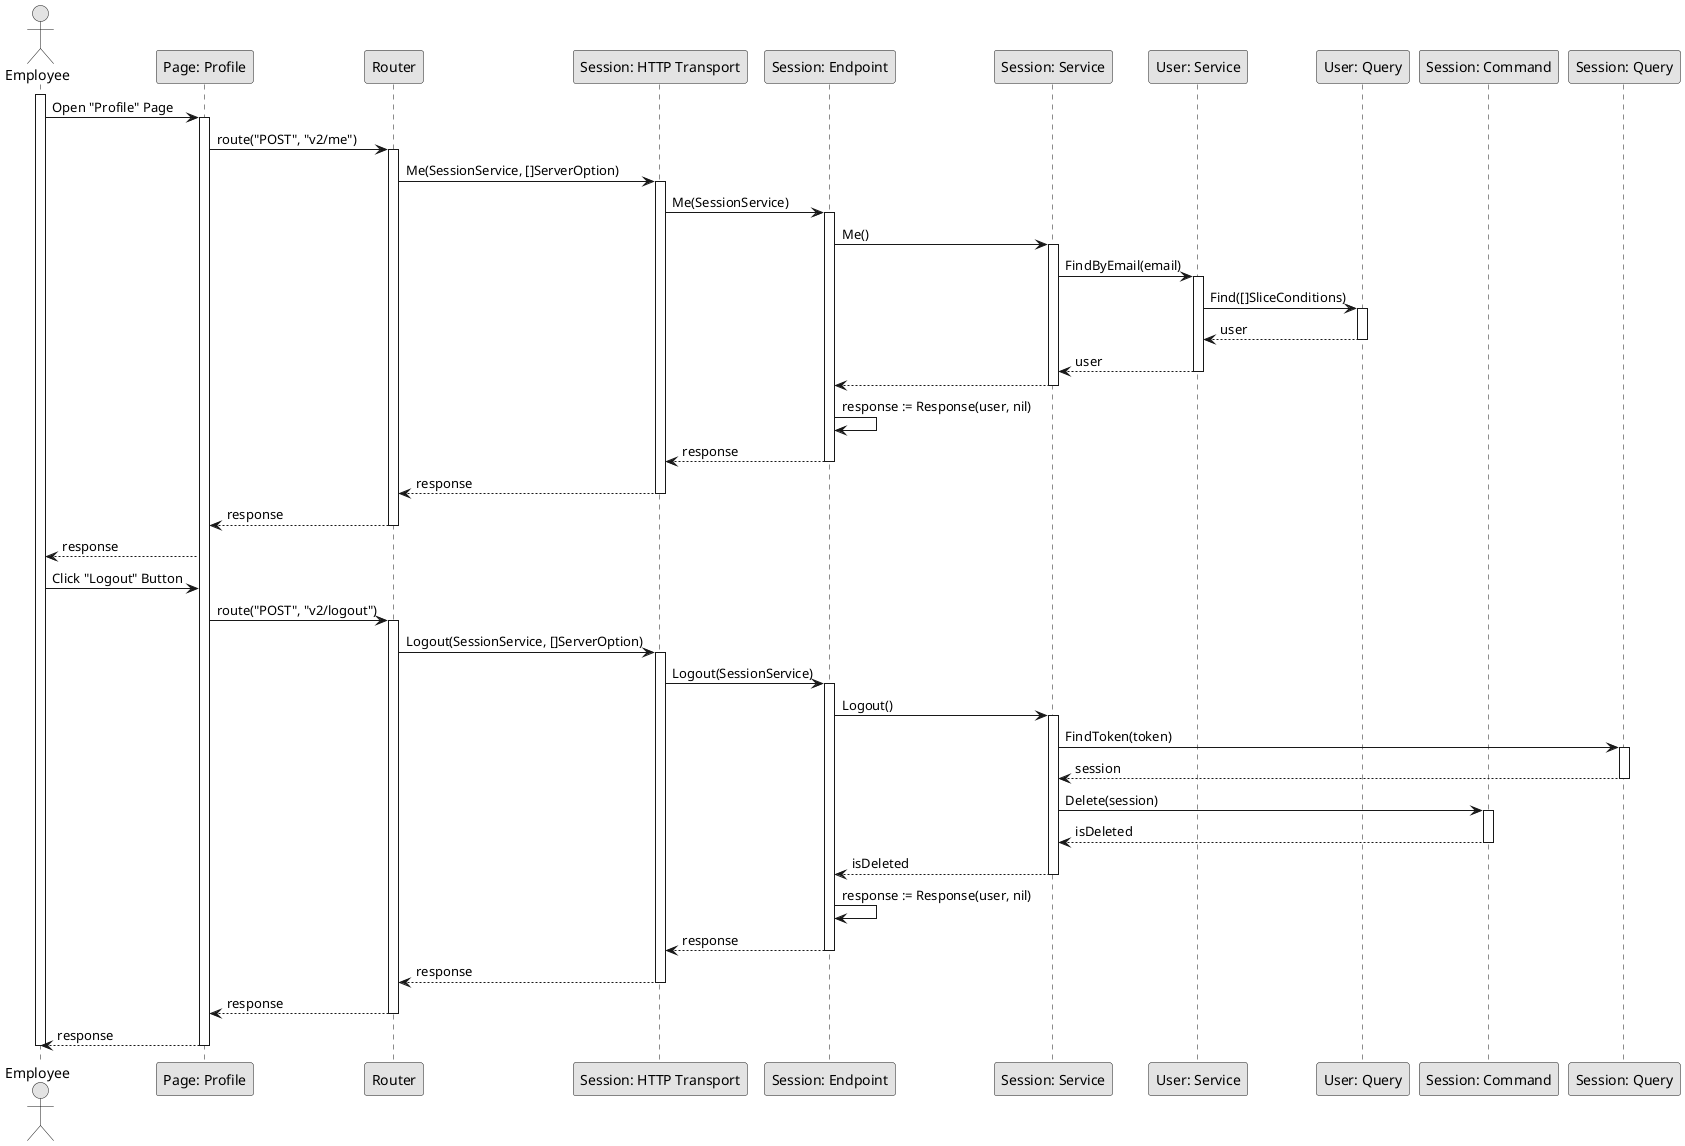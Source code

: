 @startuml Logout

skinparam Monochrome true
skinparam Shadowing false

actor Employee
participant "Page: Profile" as ProfilePage
participant "Router" as Router
participant "Session: HTTP Transport" as SessionHTTPTransport
participant "Session: Endpoint" as SessionEndpoint
participant "Session: Service" as SessionService
participant "User: Service" as UserService
participant "User: Query" as UserQuery
participant "Session: Command" as SessionCommand
participant "Session: Query" as SessionQuery

activate Employee

Employee->ProfilePage: Open "Profile" Page
activate ProfilePage
ProfilePage->Router: route("POST", "v2/me")
activate Router
Router->SessionHTTPTransport: Me(SessionService, []ServerOption)
activate SessionHTTPTransport
SessionHTTPTransport->SessionEndpoint: Me(SessionService)
activate SessionEndpoint
SessionEndpoint->SessionService: Me()
activate SessionService
SessionService->UserService: FindByEmail(email)
activate UserService
UserService->UserQuery: Find([]SliceConditions)
activate UserQuery
UserQuery-->UserService: user
deactivate UserQuery
UserService-->SessionService: user
deactivate UserService
SessionService-->SessionEndpoint
deactivate SessionService
SessionEndpoint->SessionEndpoint: response := Response(user, nil)
SessionEndpoint-->SessionHTTPTransport: response
deactivate SessionEndpoint
SessionHTTPTransport-->Router: response
deactivate SessionHTTPTransport
Router-->ProfilePage: response
deactivate Router
ProfilePage-->Employee: response

Employee->ProfilePage: Click "Logout" Button
ProfilePage->Router: route("POST", "v2/logout")
activate Router
Router->SessionHTTPTransport: Logout(SessionService, []ServerOption)
activate SessionHTTPTransport
SessionHTTPTransport->SessionEndpoint: Logout(SessionService)
activate SessionEndpoint
SessionEndpoint->SessionService: Logout()
activate SessionService
SessionService->SessionQuery: FindToken(token)
activate SessionQuery
SessionQuery-->SessionService: session
deactivate SessionQuery
SessionService->SessionCommand: Delete(session)
activate SessionCommand
SessionCommand-->SessionService: isDeleted
deactivate SessionCommand
SessionService-->SessionEndpoint: isDeleted
deactivate SessionService
SessionEndpoint->SessionEndpoint: response := Response(user, nil)
SessionEndpoint-->SessionHTTPTransport: response
deactivate SessionEndpoint
SessionHTTPTransport-->Router: response
deactivate SessionHTTPTransport
Router-->ProfilePage: response
deactivate Router
ProfilePage-->Employee: response
deactivate ProfilePage

deactivate Employee

@enduml